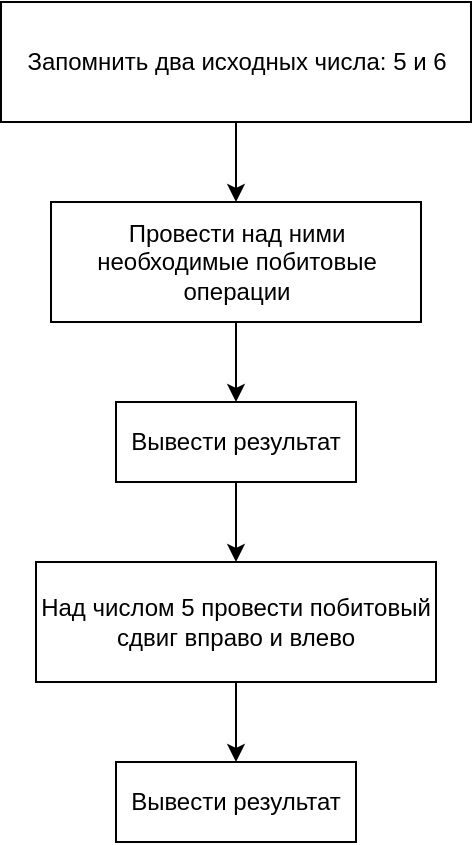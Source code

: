 <mxfile version="14.2.7" type="device" pages="8"><diagram id="PoC28GUwg2Sl14obubBU" name="task_1"><mxGraphModel dx="1422" dy="762" grid="1" gridSize="10" guides="1" tooltips="1" connect="1" arrows="1" fold="1" page="1" pageScale="1" pageWidth="827" pageHeight="1169" math="0" shadow="0"><root><mxCell id="0"/><mxCell id="1" parent="0"/><mxCell id="XIW_bJnSuPAE_2o1IL2U-3" value="" style="edgeStyle=orthogonalEdgeStyle;rounded=0;orthogonalLoop=1;jettySize=auto;html=1;" edge="1" parent="1" source="XIW_bJnSuPAE_2o1IL2U-1" target="XIW_bJnSuPAE_2o1IL2U-2"><mxGeometry relative="1" as="geometry"/></mxCell><mxCell id="XIW_bJnSuPAE_2o1IL2U-1" value="Запомнить два исходных числа: 5 и 6" style="rounded=0;whiteSpace=wrap;html=1;" vertex="1" parent="1"><mxGeometry x="292.5" y="40" width="235" height="60" as="geometry"/></mxCell><mxCell id="XIW_bJnSuPAE_2o1IL2U-5" value="" style="edgeStyle=orthogonalEdgeStyle;rounded=0;orthogonalLoop=1;jettySize=auto;html=1;" edge="1" parent="1" source="XIW_bJnSuPAE_2o1IL2U-2" target="XIW_bJnSuPAE_2o1IL2U-4"><mxGeometry relative="1" as="geometry"/></mxCell><mxCell id="XIW_bJnSuPAE_2o1IL2U-2" value="Провести над ними необходимые побитовые операции" style="whiteSpace=wrap;html=1;rounded=0;" vertex="1" parent="1"><mxGeometry x="317.5" y="140" width="185" height="60" as="geometry"/></mxCell><mxCell id="oa5NRYBZfvCSkzkh5c4K-2" value="" style="edgeStyle=orthogonalEdgeStyle;rounded=0;orthogonalLoop=1;jettySize=auto;html=1;" edge="1" parent="1" source="XIW_bJnSuPAE_2o1IL2U-4" target="oa5NRYBZfvCSkzkh5c4K-1"><mxGeometry relative="1" as="geometry"/></mxCell><mxCell id="XIW_bJnSuPAE_2o1IL2U-4" value="Вывести результат" style="whiteSpace=wrap;html=1;rounded=0;" vertex="1" parent="1"><mxGeometry x="350" y="240" width="120" height="40" as="geometry"/></mxCell><mxCell id="oa5NRYBZfvCSkzkh5c4K-4" value="" style="edgeStyle=orthogonalEdgeStyle;rounded=0;orthogonalLoop=1;jettySize=auto;html=1;" edge="1" parent="1" source="oa5NRYBZfvCSkzkh5c4K-1" target="oa5NRYBZfvCSkzkh5c4K-3"><mxGeometry relative="1" as="geometry"/></mxCell><mxCell id="oa5NRYBZfvCSkzkh5c4K-1" value="Над числом 5 провести побитовый сдвиг вправо и влево" style="whiteSpace=wrap;html=1;rounded=0;" vertex="1" parent="1"><mxGeometry x="310" y="320" width="200" height="60" as="geometry"/></mxCell><mxCell id="oa5NRYBZfvCSkzkh5c4K-3" value="Вывести результат" style="whiteSpace=wrap;html=1;rounded=0;" vertex="1" parent="1"><mxGeometry x="350" y="420" width="120" height="40" as="geometry"/></mxCell></root></mxGraphModel></diagram><diagram id="iNuZsjqnXJ7RqhNdJivw" name="task_2"><mxGraphModel dx="1422" dy="762" grid="1" gridSize="10" guides="1" tooltips="1" connect="1" arrows="1" fold="1" page="1" pageScale="1" pageWidth="827" pageHeight="1169" math="0" shadow="0"><root><mxCell id="oXKqmaEgZgXX7rJdraam-0"/><mxCell id="oXKqmaEgZgXX7rJdraam-1" parent="oXKqmaEgZgXX7rJdraam-0"/><mxCell id="kiAkX5gASsikiryjzcjE-3" value="" style="edgeStyle=orthogonalEdgeStyle;rounded=0;orthogonalLoop=1;jettySize=auto;html=1;exitX=0.5;exitY=1;exitDx=0;exitDy=0;" edge="1" parent="oXKqmaEgZgXX7rJdraam-1" source="kiAkX5gASsikiryjzcjE-6" target="kiAkX5gASsikiryjzcjE-2"><mxGeometry relative="1" as="geometry"><mxPoint x="414" y="220" as="sourcePoint"/></mxGeometry></mxCell><mxCell id="kiAkX5gASsikiryjzcjE-7" value="" style="edgeStyle=orthogonalEdgeStyle;rounded=0;orthogonalLoop=1;jettySize=auto;html=1;" edge="1" parent="oXKqmaEgZgXX7rJdraam-1" source="kiAkX5gASsikiryjzcjE-1" target="kiAkX5gASsikiryjzcjE-6"><mxGeometry relative="1" as="geometry"/></mxCell><mxCell id="kiAkX5gASsikiryjzcjE-1" value="Ввод первой координаты:&lt;br&gt;(x1, y1)" style="rounded=0;whiteSpace=wrap;html=1;" vertex="1" parent="oXKqmaEgZgXX7rJdraam-1"><mxGeometry x="328" y="40" width="172" height="60" as="geometry"/></mxCell><mxCell id="kiAkX5gASsikiryjzcjE-9" value="" style="edgeStyle=orthogonalEdgeStyle;rounded=0;orthogonalLoop=1;jettySize=auto;html=1;" edge="1" parent="oXKqmaEgZgXX7rJdraam-1" source="kiAkX5gASsikiryjzcjE-2" target="kiAkX5gASsikiryjzcjE-8"><mxGeometry relative="1" as="geometry"/></mxCell><mxCell id="kiAkX5gASsikiryjzcjE-11" value="" style="edgeStyle=orthogonalEdgeStyle;rounded=0;orthogonalLoop=1;jettySize=auto;html=1;" edge="1" parent="oXKqmaEgZgXX7rJdraam-1" source="kiAkX5gASsikiryjzcjE-2" target="kiAkX5gASsikiryjzcjE-10"><mxGeometry relative="1" as="geometry"/></mxCell><mxCell id="kiAkX5gASsikiryjzcjE-2" value="Вычисление по введенным числам&lt;br&gt;коэффициентов функции&amp;nbsp;" style="rounded=0;whiteSpace=wrap;html=1;" vertex="1" parent="oXKqmaEgZgXX7rJdraam-1"><mxGeometry x="288" y="240" width="252" height="60" as="geometry"/></mxCell><mxCell id="kiAkX5gASsikiryjzcjE-6" value="Ввод второй координаты:&lt;br&gt;(x2, y2)" style="rounded=0;whiteSpace=wrap;html=1;" vertex="1" parent="oXKqmaEgZgXX7rJdraam-1"><mxGeometry x="328" y="140" width="172" height="60" as="geometry"/></mxCell><mxCell id="kiAkX5gASsikiryjzcjE-8" value="Вывод результата" style="whiteSpace=wrap;html=1;rounded=0;" vertex="1" parent="oXKqmaEgZgXX7rJdraam-1"><mxGeometry x="328" y="340" width="172" height="60" as="geometry"/></mxCell><mxCell id="kiAkX5gASsikiryjzcjE-10" value="k = (y1 - y2) / (x2 - x1)&lt;br&gt;b = (x1*y2 - x2*y1) / (x2 - x1)" style="ellipse;whiteSpace=wrap;html=1;rounded=0;" vertex="1" parent="oXKqmaEgZgXX7rJdraam-1"><mxGeometry x="570" y="230" width="190" height="80" as="geometry"/></mxCell></root></mxGraphModel></diagram><diagram id="iFZOO0S8cuuLXy6vuo-J" name="task_3"><mxGraphModel dx="1422" dy="762" grid="1" gridSize="10" guides="1" tooltips="1" connect="1" arrows="1" fold="1" page="1" pageScale="1" pageWidth="827" pageHeight="1169" math="0" shadow="0"><root><mxCell id="r0S2tXDtCg_RpR3ia8CW-0"/><mxCell id="r0S2tXDtCg_RpR3ia8CW-1" parent="r0S2tXDtCg_RpR3ia8CW-0"/><mxCell id="XVDCI0LRtMJc8ryTRS0m-2" value="" style="edgeStyle=orthogonalEdgeStyle;rounded=0;orthogonalLoop=1;jettySize=auto;html=1;" edge="1" parent="r0S2tXDtCg_RpR3ia8CW-1" source="XVDCI0LRtMJc8ryTRS0m-0" target="XVDCI0LRtMJc8ryTRS0m-1"><mxGeometry relative="1" as="geometry"/></mxCell><mxCell id="XVDCI0LRtMJc8ryTRS0m-0" value="Ввод границ диапазона необходимого типа" style="rounded=0;whiteSpace=wrap;html=1;" vertex="1" parent="r0S2tXDtCg_RpR3ia8CW-1"><mxGeometry x="80" y="80" width="292" height="60" as="geometry"/></mxCell><mxCell id="VQ_1FNuRsipHUqOpVSU2-1" value="" style="edgeStyle=orthogonalEdgeStyle;rounded=0;orthogonalLoop=1;jettySize=auto;html=1;" edge="1" parent="r0S2tXDtCg_RpR3ia8CW-1" source="XVDCI0LRtMJc8ryTRS0m-1" target="VQ_1FNuRsipHUqOpVSU2-0"><mxGeometry relative="1" as="geometry"/></mxCell><mxCell id="VQ_1FNuRsipHUqOpVSU2-3" value="" style="edgeStyle=orthogonalEdgeStyle;rounded=0;orthogonalLoop=1;jettySize=auto;html=1;" edge="1" parent="r0S2tXDtCg_RpR3ia8CW-1" source="XVDCI0LRtMJc8ryTRS0m-1" target="VQ_1FNuRsipHUqOpVSU2-2"><mxGeometry relative="1" as="geometry"/></mxCell><mxCell id="XVDCI0LRtMJc8ryTRS0m-1" value="Введены буквы" style="whiteSpace=wrap;html=1;rounded=0;" vertex="1" parent="r0S2tXDtCg_RpR3ia8CW-1"><mxGeometry x="132" y="190" width="188" height="60" as="geometry"/></mxCell><mxCell id="XVDCI0LRtMJc8ryTRS0m-10" value="" style="edgeStyle=orthogonalEdgeStyle;rounded=0;orthogonalLoop=1;jettySize=auto;html=1;exitX=0.5;exitY=1;exitDx=0;exitDy=0;" edge="1" parent="r0S2tXDtCg_RpR3ia8CW-1" source="VQ_1FNuRsipHUqOpVSU2-6" target="XVDCI0LRtMJc8ryTRS0m-9"><mxGeometry relative="1" as="geometry"><mxPoint x="354" y="750" as="sourcePoint"/></mxGeometry></mxCell><mxCell id="XVDCI0LRtMJc8ryTRS0m-9" value="Вывод результата" style="whiteSpace=wrap;html=1;rounded=0;" vertex="1" parent="r0S2tXDtCg_RpR3ia8CW-1"><mxGeometry x="467" y="460" width="120" height="60" as="geometry"/></mxCell><mxCell id="VQ_1FNuRsipHUqOpVSU2-5" value="" style="edgeStyle=orthogonalEdgeStyle;rounded=0;orthogonalLoop=1;jettySize=auto;html=1;" edge="1" parent="r0S2tXDtCg_RpR3ia8CW-1" source="VQ_1FNuRsipHUqOpVSU2-0" target="VQ_1FNuRsipHUqOpVSU2-4"><mxGeometry relative="1" as="geometry"/></mxCell><mxCell id="VQ_1FNuRsipHUqOpVSU2-7" value="" style="edgeStyle=orthogonalEdgeStyle;rounded=0;orthogonalLoop=1;jettySize=auto;html=1;" edge="1" parent="r0S2tXDtCg_RpR3ia8CW-1" source="VQ_1FNuRsipHUqOpVSU2-0" target="VQ_1FNuRsipHUqOpVSU2-6"><mxGeometry relative="1" as="geometry"/></mxCell><mxCell id="VQ_1FNuRsipHUqOpVSU2-0" value="Введены целые числа" style="whiteSpace=wrap;html=1;rounded=0;" vertex="1" parent="r0S2tXDtCg_RpR3ia8CW-1"><mxGeometry x="132" y="300" width="188" height="60" as="geometry"/></mxCell><mxCell id="VQ_1FNuRsipHUqOpVSU2-8" style="edgeStyle=orthogonalEdgeStyle;rounded=0;orthogonalLoop=1;jettySize=auto;html=1;exitX=1;exitY=0.5;exitDx=0;exitDy=0;entryX=1;entryY=0.5;entryDx=0;entryDy=0;" edge="1" parent="r0S2tXDtCg_RpR3ia8CW-1" source="VQ_1FNuRsipHUqOpVSU2-2" target="XVDCI0LRtMJc8ryTRS0m-9"><mxGeometry relative="1" as="geometry"/></mxCell><mxCell id="VQ_1FNuRsipHUqOpVSU2-2" value="Генерирование буквы" style="ellipse;whiteSpace=wrap;html=1;rounded=0;" vertex="1" parent="r0S2tXDtCg_RpR3ia8CW-1"><mxGeometry x="434" y="190" width="186" height="60" as="geometry"/></mxCell><mxCell id="VQ_1FNuRsipHUqOpVSU2-9" style="edgeStyle=orthogonalEdgeStyle;rounded=0;orthogonalLoop=1;jettySize=auto;html=1;exitX=0.5;exitY=1;exitDx=0;exitDy=0;" edge="1" parent="r0S2tXDtCg_RpR3ia8CW-1" source="VQ_1FNuRsipHUqOpVSU2-4" target="XVDCI0LRtMJc8ryTRS0m-9"><mxGeometry relative="1" as="geometry"/></mxCell><mxCell id="VQ_1FNuRsipHUqOpVSU2-4" value="Генерирование целого числа" style="ellipse;whiteSpace=wrap;html=1;rounded=0;" vertex="1" parent="r0S2tXDtCg_RpR3ia8CW-1"><mxGeometry x="434" y="300" width="186" height="60" as="geometry"/></mxCell><mxCell id="VQ_1FNuRsipHUqOpVSU2-6" value="Генерирование вещественного числа" style="ellipse;whiteSpace=wrap;html=1;rounded=0;" vertex="1" parent="r0S2tXDtCg_RpR3ia8CW-1"><mxGeometry x="106.5" y="410" width="239" height="60" as="geometry"/></mxCell></root></mxGraphModel></diagram><diagram id="sE_x7y3QsMyMVjo5iafs" name="task_4"><mxGraphModel dx="1422" dy="762" grid="1" gridSize="10" guides="1" tooltips="1" connect="1" arrows="1" fold="1" page="1" pageScale="1" pageWidth="827" pageHeight="1169" math="0" shadow="0"><root><mxCell id="LEATEbLtMmH4AG_-iBJM-0"/><mxCell id="LEATEbLtMmH4AG_-iBJM-1" parent="LEATEbLtMmH4AG_-iBJM-0"/><mxCell id="8PRyKpXdh0Wc0a5xa7XK-2" value="" style="edgeStyle=orthogonalEdgeStyle;rounded=0;orthogonalLoop=1;jettySize=auto;html=1;" edge="1" parent="LEATEbLtMmH4AG_-iBJM-1" source="8PRyKpXdh0Wc0a5xa7XK-0" target="8PRyKpXdh0Wc0a5xa7XK-1"><mxGeometry relative="1" as="geometry"/></mxCell><mxCell id="8PRyKpXdh0Wc0a5xa7XK-0" value="Ввод двух букв алфавита" style="rounded=0;whiteSpace=wrap;html=1;" vertex="1" parent="LEATEbLtMmH4AG_-iBJM-1"><mxGeometry x="308" y="80" width="212" height="60" as="geometry"/></mxCell><mxCell id="8PRyKpXdh0Wc0a5xa7XK-4" value="" style="edgeStyle=orthogonalEdgeStyle;rounded=0;orthogonalLoop=1;jettySize=auto;html=1;" edge="1" parent="LEATEbLtMmH4AG_-iBJM-1" source="8PRyKpXdh0Wc0a5xa7XK-1" target="8PRyKpXdh0Wc0a5xa7XK-3"><mxGeometry relative="1" as="geometry"/></mxCell><mxCell id="8PRyKpXdh0Wc0a5xa7XK-1" value="Нахождение позиций введенных букв" style="whiteSpace=wrap;html=1;rounded=0;" vertex="1" parent="LEATEbLtMmH4AG_-iBJM-1"><mxGeometry x="278" y="220" width="272" height="60" as="geometry"/></mxCell><mxCell id="8PRyKpXdh0Wc0a5xa7XK-6" value="" style="edgeStyle=orthogonalEdgeStyle;rounded=0;orthogonalLoop=1;jettySize=auto;html=1;" edge="1" parent="LEATEbLtMmH4AG_-iBJM-1" source="8PRyKpXdh0Wc0a5xa7XK-3" target="8PRyKpXdh0Wc0a5xa7XK-5"><mxGeometry relative="1" as="geometry"/></mxCell><mxCell id="8PRyKpXdh0Wc0a5xa7XK-3" value="Вычисление расстояния между буквами" style="whiteSpace=wrap;html=1;rounded=0;" vertex="1" parent="LEATEbLtMmH4AG_-iBJM-1"><mxGeometry x="278" y="360" width="272" height="60" as="geometry"/></mxCell><mxCell id="8PRyKpXdh0Wc0a5xa7XK-5" value="Вывод результата" style="whiteSpace=wrap;html=1;rounded=0;" vertex="1" parent="LEATEbLtMmH4AG_-iBJM-1"><mxGeometry x="348" y="500" width="132" height="60" as="geometry"/></mxCell></root></mxGraphModel></diagram><diagram id="pWpJvsfI9wdYgjWHrhUx" name="task_5"><mxGraphModel dx="1422" dy="762" grid="1" gridSize="10" guides="1" tooltips="1" connect="1" arrows="1" fold="1" page="1" pageScale="1" pageWidth="827" pageHeight="1169" math="0" shadow="0"><root><mxCell id="dITRukCyADAVQTrHclE7-0"/><mxCell id="dITRukCyADAVQTrHclE7-1" parent="dITRukCyADAVQTrHclE7-0"/><mxCell id="AmkhUfAthOXd3iQJy4aB-2" value="" style="edgeStyle=orthogonalEdgeStyle;rounded=0;orthogonalLoop=1;jettySize=auto;html=1;" edge="1" parent="dITRukCyADAVQTrHclE7-1" source="AmkhUfAthOXd3iQJy4aB-0" target="AmkhUfAthOXd3iQJy4aB-1"><mxGeometry relative="1" as="geometry"/></mxCell><mxCell id="AmkhUfAthOXd3iQJy4aB-0" value="Ввод номера буквы" style="rounded=0;whiteSpace=wrap;html=1;" vertex="1" parent="dITRukCyADAVQTrHclE7-1"><mxGeometry x="354" y="80" width="120" height="60" as="geometry"/></mxCell><mxCell id="AmkhUfAthOXd3iQJy4aB-4" value="" style="edgeStyle=orthogonalEdgeStyle;rounded=0;orthogonalLoop=1;jettySize=auto;html=1;" edge="1" parent="dITRukCyADAVQTrHclE7-1" source="AmkhUfAthOXd3iQJy4aB-1" target="AmkhUfAthOXd3iQJy4aB-3"><mxGeometry relative="1" as="geometry"/></mxCell><mxCell id="AmkhUfAthOXd3iQJy4aB-1" value="Нахождение буквы в алфавите" style="whiteSpace=wrap;html=1;rounded=0;" vertex="1" parent="dITRukCyADAVQTrHclE7-1"><mxGeometry x="296" y="220" width="236" height="60" as="geometry"/></mxCell><mxCell id="AmkhUfAthOXd3iQJy4aB-3" value="Вывод результата" style="whiteSpace=wrap;html=1;rounded=0;" vertex="1" parent="dITRukCyADAVQTrHclE7-1"><mxGeometry x="338" y="360" width="152" height="60" as="geometry"/></mxCell></root></mxGraphModel></diagram><diagram id="UPRpNEHyd0imWiHw3PvU" name="task_6"><mxGraphModel dx="1422" dy="762" grid="1" gridSize="10" guides="1" tooltips="1" connect="1" arrows="1" fold="1" page="1" pageScale="1" pageWidth="827" pageHeight="1169" math="0" shadow="0"><root><mxCell id="H2qifwbvHYeOhY4zaEok-0"/><mxCell id="H2qifwbvHYeOhY4zaEok-1" parent="H2qifwbvHYeOhY4zaEok-0"/><mxCell id="TgBZFtLnrqcBG4ovxhf8-2" value="" style="edgeStyle=orthogonalEdgeStyle;rounded=0;orthogonalLoop=1;jettySize=auto;html=1;" edge="1" parent="H2qifwbvHYeOhY4zaEok-1" source="TgBZFtLnrqcBG4ovxhf8-0" target="TgBZFtLnrqcBG4ovxhf8-1"><mxGeometry relative="1" as="geometry"/></mxCell><mxCell id="TgBZFtLnrqcBG4ovxhf8-0" value="Ввод целых чисел - длин сторон треугольника" style="rounded=0;whiteSpace=wrap;html=1;" vertex="1" parent="H2qifwbvHYeOhY4zaEok-1"><mxGeometry x="220" y="60" width="380" height="60" as="geometry"/></mxCell><mxCell id="TgBZFtLnrqcBG4ovxhf8-5" value="" style="edgeStyle=orthogonalEdgeStyle;rounded=0;orthogonalLoop=1;jettySize=auto;html=1;" edge="1" parent="H2qifwbvHYeOhY4zaEok-1" source="TgBZFtLnrqcBG4ovxhf8-1" target="TgBZFtLnrqcBG4ovxhf8-4"><mxGeometry relative="1" as="geometry"/></mxCell><mxCell id="TgBZFtLnrqcBG4ovxhf8-1" value="Сравнение сумм двух сторон с оставшейся стороной&lt;br&gt;(для каждой из сторон)" style="whiteSpace=wrap;html=1;rounded=0;" vertex="1" parent="H2qifwbvHYeOhY4zaEok-1"><mxGeometry x="230" y="200" width="360" height="60" as="geometry"/></mxCell><mxCell id="TgBZFtLnrqcBG4ovxhf8-14" value="" style="edgeStyle=orthogonalEdgeStyle;rounded=0;orthogonalLoop=1;jettySize=auto;html=1;" edge="1" parent="H2qifwbvHYeOhY4zaEok-1" source="TgBZFtLnrqcBG4ovxhf8-4" target="TgBZFtLnrqcBG4ovxhf8-13"><mxGeometry relative="1" as="geometry"/></mxCell><mxCell id="TgBZFtLnrqcBG4ovxhf8-4" value="Если все суммы &amp;gt; длины соотв. оставшейся стороны,&lt;br&gt;то такой треугольник существует" style="whiteSpace=wrap;html=1;rounded=0;" vertex="1" parent="H2qifwbvHYeOhY4zaEok-1"><mxGeometry x="250" y="340" width="320" height="60" as="geometry"/></mxCell><mxCell id="TgBZFtLnrqcBG4ovxhf8-17" value="" style="edgeStyle=orthogonalEdgeStyle;rounded=0;orthogonalLoop=1;jettySize=auto;html=1;" edge="1" parent="H2qifwbvHYeOhY4zaEok-1" source="TgBZFtLnrqcBG4ovxhf8-20" target="TgBZFtLnrqcBG4ovxhf8-16"><mxGeometry relative="1" as="geometry"/></mxCell><mxCell id="TgBZFtLnrqcBG4ovxhf8-19" value="" style="edgeStyle=orthogonalEdgeStyle;rounded=0;orthogonalLoop=1;jettySize=auto;html=1;" edge="1" parent="H2qifwbvHYeOhY4zaEok-1" source="TgBZFtLnrqcBG4ovxhf8-22" target="TgBZFtLnrqcBG4ovxhf8-18"><mxGeometry relative="1" as="geometry"/></mxCell><mxCell id="TgBZFtLnrqcBG4ovxhf8-13" value="Сравнить все стороны" style="ellipse;whiteSpace=wrap;html=1;rounded=0;" vertex="1" parent="H2qifwbvHYeOhY4zaEok-1"><mxGeometry x="350" y="440" width="120" height="80" as="geometry"/></mxCell><mxCell id="TgBZFtLnrqcBG4ovxhf8-16" value="Треугольник равносторонний" style="whiteSpace=wrap;html=1;rounded=0;" vertex="1" parent="H2qifwbvHYeOhY4zaEok-1"><mxGeometry x="130" y="525" width="120" height="60" as="geometry"/></mxCell><mxCell id="TgBZFtLnrqcBG4ovxhf8-25" value="" style="edgeStyle=orthogonalEdgeStyle;rounded=0;orthogonalLoop=1;jettySize=auto;html=1;" edge="1" parent="H2qifwbvHYeOhY4zaEok-1" source="TgBZFtLnrqcBG4ovxhf8-28" target="TgBZFtLnrqcBG4ovxhf8-24"><mxGeometry relative="1" as="geometry"/></mxCell><mxCell id="TgBZFtLnrqcBG4ovxhf8-27" value="" style="edgeStyle=orthogonalEdgeStyle;rounded=0;orthogonalLoop=1;jettySize=auto;html=1;" edge="1" parent="H2qifwbvHYeOhY4zaEok-1" source="TgBZFtLnrqcBG4ovxhf8-30" target="TgBZFtLnrqcBG4ovxhf8-26"><mxGeometry relative="1" as="geometry"/></mxCell><mxCell id="TgBZFtLnrqcBG4ovxhf8-18" value="Сравнить стороны попарно" style="ellipse;whiteSpace=wrap;html=1;rounded=0;" vertex="1" parent="H2qifwbvHYeOhY4zaEok-1"><mxGeometry x="610" y="525" width="120" height="65" as="geometry"/></mxCell><mxCell id="TgBZFtLnrqcBG4ovxhf8-20" value="Стороны равны" style="text;html=1;strokeColor=none;fillColor=none;align=center;verticalAlign=middle;whiteSpace=wrap;rounded=0;" vertex="1" parent="H2qifwbvHYeOhY4zaEok-1"><mxGeometry x="145" y="470" width="90" height="20" as="geometry"/></mxCell><mxCell id="TgBZFtLnrqcBG4ovxhf8-21" value="" style="edgeStyle=orthogonalEdgeStyle;rounded=0;orthogonalLoop=1;jettySize=auto;html=1;" edge="1" parent="H2qifwbvHYeOhY4zaEok-1" source="TgBZFtLnrqcBG4ovxhf8-13" target="TgBZFtLnrqcBG4ovxhf8-20"><mxGeometry relative="1" as="geometry"><mxPoint x="350" y="480" as="sourcePoint"/><mxPoint x="190" y="525" as="targetPoint"/></mxGeometry></mxCell><mxCell id="TgBZFtLnrqcBG4ovxhf8-22" value="Стороны не равны" style="text;html=1;strokeColor=none;fillColor=none;align=center;verticalAlign=middle;whiteSpace=wrap;rounded=0;" vertex="1" parent="H2qifwbvHYeOhY4zaEok-1"><mxGeometry x="610" y="470" width="120" height="20" as="geometry"/></mxCell><mxCell id="TgBZFtLnrqcBG4ovxhf8-23" value="" style="edgeStyle=orthogonalEdgeStyle;rounded=0;orthogonalLoop=1;jettySize=auto;html=1;" edge="1" parent="H2qifwbvHYeOhY4zaEok-1" source="TgBZFtLnrqcBG4ovxhf8-13" target="TgBZFtLnrqcBG4ovxhf8-22"><mxGeometry relative="1" as="geometry"><mxPoint x="470" y="480" as="sourcePoint"/><mxPoint x="670" y="525" as="targetPoint"/></mxGeometry></mxCell><mxCell id="TgBZFtLnrqcBG4ovxhf8-24" value="Треугольник равносторонний" style="whiteSpace=wrap;html=1;rounded=0;" vertex="1" parent="H2qifwbvHYeOhY4zaEok-1"><mxGeometry x="610" y="700" width="120" height="60" as="geometry"/></mxCell><mxCell id="TgBZFtLnrqcBG4ovxhf8-26" value="Просто треугольник" style="whiteSpace=wrap;html=1;rounded=0;" vertex="1" parent="H2qifwbvHYeOhY4zaEok-1"><mxGeometry x="354" y="630" width="120" height="60" as="geometry"/></mxCell><mxCell id="TgBZFtLnrqcBG4ovxhf8-28" value="Есть две равные стороны" style="text;html=1;strokeColor=none;fillColor=none;align=center;verticalAlign=middle;whiteSpace=wrap;rounded=0;" vertex="1" parent="H2qifwbvHYeOhY4zaEok-1"><mxGeometry x="585" y="630" width="170" height="20" as="geometry"/></mxCell><mxCell id="TgBZFtLnrqcBG4ovxhf8-29" value="" style="edgeStyle=orthogonalEdgeStyle;rounded=0;orthogonalLoop=1;jettySize=auto;html=1;" edge="1" parent="H2qifwbvHYeOhY4zaEok-1" source="TgBZFtLnrqcBG4ovxhf8-18" target="TgBZFtLnrqcBG4ovxhf8-28"><mxGeometry relative="1" as="geometry"><mxPoint x="670" y="590" as="sourcePoint"/><mxPoint x="670" y="700" as="targetPoint"/></mxGeometry></mxCell><mxCell id="TgBZFtLnrqcBG4ovxhf8-30" value="Нет двух равных сторон" style="text;html=1;strokeColor=none;fillColor=none;align=center;verticalAlign=middle;whiteSpace=wrap;rounded=0;" vertex="1" parent="H2qifwbvHYeOhY4zaEok-1"><mxGeometry x="339" y="547.5" width="150" height="20" as="geometry"/></mxCell><mxCell id="TgBZFtLnrqcBG4ovxhf8-31" value="" style="edgeStyle=orthogonalEdgeStyle;rounded=0;orthogonalLoop=1;jettySize=auto;html=1;" edge="1" parent="H2qifwbvHYeOhY4zaEok-1" source="TgBZFtLnrqcBG4ovxhf8-18" target="TgBZFtLnrqcBG4ovxhf8-30"><mxGeometry relative="1" as="geometry"><mxPoint x="610" y="557.5" as="sourcePoint"/><mxPoint x="414" y="630" as="targetPoint"/></mxGeometry></mxCell></root></mxGraphModel></diagram><diagram id="g4m_ahUV0k1XLwJ_pije" name="task_7"><mxGraphModel dx="1422" dy="762" grid="1" gridSize="10" guides="1" tooltips="1" connect="1" arrows="1" fold="1" page="1" pageScale="1" pageWidth="827" pageHeight="1169" math="0" shadow="0"><root><mxCell id="FXOXp05c9NPYkHW_Aas5-0"/><mxCell id="FXOXp05c9NPYkHW_Aas5-1" parent="FXOXp05c9NPYkHW_Aas5-0"/><mxCell id="ezaJfSIzx5YIyK1PuWn9-2" value="" style="edgeStyle=orthogonalEdgeStyle;rounded=0;orthogonalLoop=1;jettySize=auto;html=1;" edge="1" parent="FXOXp05c9NPYkHW_Aas5-1" source="ezaJfSIzx5YIyK1PuWn9-0" target="ezaJfSIzx5YIyK1PuWn9-1"><mxGeometry relative="1" as="geometry"/></mxCell><mxCell id="ezaJfSIzx5YIyK1PuWn9-0" value="Ввод целого числа" style="rounded=0;whiteSpace=wrap;html=1;" vertex="1" parent="FXOXp05c9NPYkHW_Aas5-1"><mxGeometry x="328" y="160" width="172" height="60" as="geometry"/></mxCell><mxCell id="ezaJfSIzx5YIyK1PuWn9-4" value="" style="edgeStyle=orthogonalEdgeStyle;rounded=0;orthogonalLoop=1;jettySize=auto;html=1;" edge="1" parent="FXOXp05c9NPYkHW_Aas5-1" source="ezaJfSIzx5YIyK1PuWn9-5" target="ezaJfSIzx5YIyK1PuWn9-3"><mxGeometry relative="1" as="geometry"/></mxCell><mxCell id="ezaJfSIzx5YIyK1PuWn9-8" value="" style="edgeStyle=orthogonalEdgeStyle;rounded=0;orthogonalLoop=1;jettySize=auto;html=1;" edge="1" parent="FXOXp05c9NPYkHW_Aas5-1" source="ezaJfSIzx5YIyK1PuWn9-9" target="ezaJfSIzx5YIyK1PuWn9-7"><mxGeometry relative="1" as="geometry"/></mxCell><mxCell id="ezaJfSIzx5YIyK1PuWn9-1" value="Остаточное деление на 4" style="whiteSpace=wrap;html=1;rounded=0;" vertex="1" parent="FXOXp05c9NPYkHW_Aas5-1"><mxGeometry x="328" y="300" width="172" height="60" as="geometry"/></mxCell><mxCell id="ezaJfSIzx5YIyK1PuWn9-3" value="Год не високосный" style="whiteSpace=wrap;html=1;rounded=0;" vertex="1" parent="FXOXp05c9NPYkHW_Aas5-1"><mxGeometry x="140" y="390" width="120" height="60" as="geometry"/></mxCell><mxCell id="ezaJfSIzx5YIyK1PuWn9-5" value="Остаток != 0" style="text;html=1;strokeColor=none;fillColor=none;align=center;verticalAlign=middle;whiteSpace=wrap;rounded=0;" vertex="1" parent="FXOXp05c9NPYkHW_Aas5-1"><mxGeometry x="180" y="320" width="40" height="20" as="geometry"/></mxCell><mxCell id="ezaJfSIzx5YIyK1PuWn9-6" value="" style="edgeStyle=orthogonalEdgeStyle;rounded=0;orthogonalLoop=1;jettySize=auto;html=1;" edge="1" parent="FXOXp05c9NPYkHW_Aas5-1" source="ezaJfSIzx5YIyK1PuWn9-1" target="ezaJfSIzx5YIyK1PuWn9-5"><mxGeometry relative="1" as="geometry"><mxPoint x="354" y="330" as="sourcePoint"/><mxPoint x="200" y="470" as="targetPoint"/></mxGeometry></mxCell><mxCell id="nCagpU3jWt3-dwtpCX0C-3" value="" style="edgeStyle=orthogonalEdgeStyle;rounded=0;orthogonalLoop=1;jettySize=auto;html=1;" edge="1" parent="FXOXp05c9NPYkHW_Aas5-1" source="nCagpU3jWt3-dwtpCX0C-9" target="nCagpU3jWt3-dwtpCX0C-2"><mxGeometry relative="1" as="geometry"/></mxCell><mxCell id="nCagpU3jWt3-dwtpCX0C-5" value="" style="edgeStyle=orthogonalEdgeStyle;rounded=0;orthogonalLoop=1;jettySize=auto;html=1;" edge="1" parent="FXOXp05c9NPYkHW_Aas5-1" source="nCagpU3jWt3-dwtpCX0C-7" target="nCagpU3jWt3-dwtpCX0C-4"><mxGeometry relative="1" as="geometry"/></mxCell><mxCell id="ezaJfSIzx5YIyK1PuWn9-7" value="Остаточное деление на 100" style="whiteSpace=wrap;html=1;rounded=0;" vertex="1" parent="FXOXp05c9NPYkHW_Aas5-1"><mxGeometry x="500" y="390" width="200" height="60" as="geometry"/></mxCell><mxCell id="ezaJfSIzx5YIyK1PuWn9-9" value="Остаток = 0" style="text;html=1;strokeColor=none;fillColor=none;align=center;verticalAlign=middle;whiteSpace=wrap;rounded=0;" vertex="1" parent="FXOXp05c9NPYkHW_Aas5-1"><mxGeometry x="580" y="320" width="40" height="20" as="geometry"/></mxCell><mxCell id="ezaJfSIzx5YIyK1PuWn9-10" value="" style="edgeStyle=orthogonalEdgeStyle;rounded=0;orthogonalLoop=1;jettySize=auto;html=1;" edge="1" parent="FXOXp05c9NPYkHW_Aas5-1" source="ezaJfSIzx5YIyK1PuWn9-1" target="ezaJfSIzx5YIyK1PuWn9-9"><mxGeometry relative="1" as="geometry"><mxPoint x="474" y="330" as="sourcePoint"/><mxPoint x="600" y="390" as="targetPoint"/></mxGeometry></mxCell><mxCell id="nCagpU3jWt3-dwtpCX0C-11" style="edgeStyle=orthogonalEdgeStyle;rounded=0;orthogonalLoop=1;jettySize=auto;html=1;exitX=0.5;exitY=1;exitDx=0;exitDy=0;entryX=0;entryY=0.5;entryDx=0;entryDy=0;" edge="1" parent="FXOXp05c9NPYkHW_Aas5-1" source="nCagpU3jWt3-dwtpCX0C-12" target="nCagpU3jWt3-dwtpCX0C-4"><mxGeometry relative="1" as="geometry"/></mxCell><mxCell id="nCagpU3jWt3-dwtpCX0C-14" style="edgeStyle=orthogonalEdgeStyle;rounded=0;orthogonalLoop=1;jettySize=auto;html=1;exitX=0;exitY=0.5;exitDx=0;exitDy=0;entryX=0.5;entryY=1;entryDx=0;entryDy=0;" edge="1" parent="FXOXp05c9NPYkHW_Aas5-1" source="nCagpU3jWt3-dwtpCX0C-15" target="ezaJfSIzx5YIyK1PuWn9-3"><mxGeometry relative="1" as="geometry"/></mxCell><mxCell id="nCagpU3jWt3-dwtpCX0C-2" value="Остаточное деление на 400" style="whiteSpace=wrap;html=1;rounded=0;" vertex="1" parent="FXOXp05c9NPYkHW_Aas5-1"><mxGeometry x="318" y="500" width="192" height="50" as="geometry"/></mxCell><mxCell id="nCagpU3jWt3-dwtpCX0C-4" value="Год високосный" style="whiteSpace=wrap;html=1;rounded=0;" vertex="1" parent="FXOXp05c9NPYkHW_Aas5-1"><mxGeometry x="540" y="600" width="120" height="60" as="geometry"/></mxCell><mxCell id="nCagpU3jWt3-dwtpCX0C-7" value="Остаток != 0" style="text;html=1;strokeColor=none;fillColor=none;align=center;verticalAlign=middle;whiteSpace=wrap;rounded=0;" vertex="1" parent="FXOXp05c9NPYkHW_Aas5-1"><mxGeometry x="580" y="510" width="40" height="20" as="geometry"/></mxCell><mxCell id="nCagpU3jWt3-dwtpCX0C-8" value="" style="edgeStyle=orthogonalEdgeStyle;rounded=0;orthogonalLoop=1;jettySize=auto;html=1;" edge="1" parent="FXOXp05c9NPYkHW_Aas5-1" source="ezaJfSIzx5YIyK1PuWn9-7" target="nCagpU3jWt3-dwtpCX0C-7"><mxGeometry relative="1" as="geometry"><mxPoint x="600" y="450" as="sourcePoint"/><mxPoint x="600" y="600" as="targetPoint"/></mxGeometry></mxCell><mxCell id="nCagpU3jWt3-dwtpCX0C-9" value="Остаток = 0" style="text;html=1;strokeColor=none;fillColor=none;align=center;verticalAlign=middle;whiteSpace=wrap;rounded=0;" vertex="1" parent="FXOXp05c9NPYkHW_Aas5-1"><mxGeometry x="394" y="410" width="40" height="20" as="geometry"/></mxCell><mxCell id="nCagpU3jWt3-dwtpCX0C-10" value="" style="edgeStyle=orthogonalEdgeStyle;rounded=0;orthogonalLoop=1;jettySize=auto;html=1;" edge="1" parent="FXOXp05c9NPYkHW_Aas5-1" source="ezaJfSIzx5YIyK1PuWn9-7" target="nCagpU3jWt3-dwtpCX0C-9"><mxGeometry relative="1" as="geometry"><mxPoint x="500" y="420" as="sourcePoint"/><mxPoint x="388" y="590" as="targetPoint"/></mxGeometry></mxCell><mxCell id="nCagpU3jWt3-dwtpCX0C-12" value="Остаток = 0" style="text;html=1;strokeColor=none;fillColor=none;align=center;verticalAlign=middle;whiteSpace=wrap;rounded=0;" vertex="1" parent="FXOXp05c9NPYkHW_Aas5-1"><mxGeometry x="440" y="590" width="40" height="20" as="geometry"/></mxCell><mxCell id="nCagpU3jWt3-dwtpCX0C-13" style="edgeStyle=orthogonalEdgeStyle;rounded=0;orthogonalLoop=1;jettySize=auto;html=1;exitX=0.5;exitY=1;exitDx=0;exitDy=0;entryX=0;entryY=0.5;entryDx=0;entryDy=0;" edge="1" parent="FXOXp05c9NPYkHW_Aas5-1" source="nCagpU3jWt3-dwtpCX0C-2" target="nCagpU3jWt3-dwtpCX0C-12"><mxGeometry relative="1" as="geometry"><mxPoint x="414" y="550" as="sourcePoint"/><mxPoint x="540" y="630" as="targetPoint"/></mxGeometry></mxCell><mxCell id="nCagpU3jWt3-dwtpCX0C-15" value="Остаток != 0" style="text;html=1;strokeColor=none;fillColor=none;align=center;verticalAlign=middle;whiteSpace=wrap;rounded=0;" vertex="1" parent="FXOXp05c9NPYkHW_Aas5-1"><mxGeometry x="220" y="480" width="40" height="20" as="geometry"/></mxCell><mxCell id="nCagpU3jWt3-dwtpCX0C-16" style="edgeStyle=orthogonalEdgeStyle;rounded=0;orthogonalLoop=1;jettySize=auto;html=1;exitX=0;exitY=0.5;exitDx=0;exitDy=0;entryX=0.5;entryY=1;entryDx=0;entryDy=0;" edge="1" parent="FXOXp05c9NPYkHW_Aas5-1" source="nCagpU3jWt3-dwtpCX0C-2" target="nCagpU3jWt3-dwtpCX0C-15"><mxGeometry relative="1" as="geometry"><mxPoint x="318" y="525" as="sourcePoint"/><mxPoint x="200" y="450" as="targetPoint"/></mxGeometry></mxCell></root></mxGraphModel></diagram><diagram id="uetFh9WQIL_hZx48ViUe" name="task_8"><mxGraphModel dx="1422" dy="762" grid="1" gridSize="10" guides="1" tooltips="1" connect="1" arrows="1" fold="1" page="1" pageScale="1" pageWidth="827" pageHeight="1169" math="0" shadow="0"><root><mxCell id="IqgSjMzjOiNAPKe7lgGN-0"/><mxCell id="IqgSjMzjOiNAPKe7lgGN-1" parent="IqgSjMzjOiNAPKe7lgGN-0"/><mxCell id="yhevH66aOiZv4e-uEFpY-3" value="" style="edgeStyle=orthogonalEdgeStyle;rounded=0;orthogonalLoop=1;jettySize=auto;html=1;" edge="1" parent="IqgSjMzjOiNAPKe7lgGN-1" source="yhevH66aOiZv4e-uEFpY-1" target="yhevH66aOiZv4e-uEFpY-2"><mxGeometry relative="1" as="geometry"/></mxCell><mxCell id="yhevH66aOiZv4e-uEFpY-1" value="Ввод трех чисел" style="rounded=0;whiteSpace=wrap;html=1;" vertex="1" parent="IqgSjMzjOiNAPKe7lgGN-1"><mxGeometry x="120" y="80" width="312" height="60" as="geometry"/></mxCell><mxCell id="XWYyOZbgZQgS-_wedfmH-1" value="" style="edgeStyle=orthogonalEdgeStyle;rounded=0;orthogonalLoop=1;jettySize=auto;html=1;" edge="1" parent="IqgSjMzjOiNAPKe7lgGN-1" source="XWYyOZbgZQgS-_wedfmH-10" target="XWYyOZbgZQgS-_wedfmH-0"><mxGeometry relative="1" as="geometry"/></mxCell><mxCell id="XWYyOZbgZQgS-_wedfmH-5" value="" style="edgeStyle=orthogonalEdgeStyle;rounded=0;orthogonalLoop=1;jettySize=auto;html=1;" edge="1" parent="IqgSjMzjOiNAPKe7lgGN-1" source="XWYyOZbgZQgS-_wedfmH-6" target="XWYyOZbgZQgS-_wedfmH-4"><mxGeometry relative="1" as="geometry"/></mxCell><mxCell id="yhevH66aOiZv4e-uEFpY-2" value="n1 между n2 и n3" style="whiteSpace=wrap;html=1;rounded=0;" vertex="1" parent="IqgSjMzjOiNAPKe7lgGN-1"><mxGeometry x="170" y="220" width="212" height="60" as="geometry"/></mxCell><mxCell id="yhevH66aOiZv4e-uEFpY-4" value="Вывод результата" style="whiteSpace=wrap;html=1;rounded=0;" vertex="1" parent="IqgSjMzjOiNAPKe7lgGN-1"><mxGeometry x="436" y="530" width="192" height="60" as="geometry"/></mxCell><mxCell id="XWYyOZbgZQgS-_wedfmH-12" value="" style="edgeStyle=orthogonalEdgeStyle;rounded=0;orthogonalLoop=1;jettySize=auto;html=1;" edge="1" parent="IqgSjMzjOiNAPKe7lgGN-1" source="XWYyOZbgZQgS-_wedfmH-0" target="XWYyOZbgZQgS-_wedfmH-8"><mxGeometry relative="1" as="geometry"/></mxCell><mxCell id="XWYyOZbgZQgS-_wedfmH-0" value="n2 между n1 и n3" style="whiteSpace=wrap;html=1;rounded=0;" vertex="1" parent="IqgSjMzjOiNAPKe7lgGN-1"><mxGeometry x="170" y="360" width="212" height="60" as="geometry"/></mxCell><mxCell id="XWYyOZbgZQgS-_wedfmH-4" value="n1 - среднее" style="ellipse;whiteSpace=wrap;html=1;rounded=0;" vertex="1" parent="IqgSjMzjOiNAPKe7lgGN-1"><mxGeometry x="508" y="210" width="120" height="80" as="geometry"/></mxCell><mxCell id="XWYyOZbgZQgS-_wedfmH-6" value="True" style="text;html=1;strokeColor=none;fillColor=none;align=center;verticalAlign=middle;whiteSpace=wrap;rounded=0;" vertex="1" parent="IqgSjMzjOiNAPKe7lgGN-1"><mxGeometry x="422" y="240" width="40" height="20" as="geometry"/></mxCell><mxCell id="XWYyOZbgZQgS-_wedfmH-7" value="" style="edgeStyle=orthogonalEdgeStyle;rounded=0;orthogonalLoop=1;jettySize=auto;html=1;" edge="1" parent="IqgSjMzjOiNAPKe7lgGN-1" source="yhevH66aOiZv4e-uEFpY-2" target="XWYyOZbgZQgS-_wedfmH-6"><mxGeometry relative="1" as="geometry"><mxPoint x="382" y="250" as="sourcePoint"/><mxPoint x="508" y="250" as="targetPoint"/></mxGeometry></mxCell><mxCell id="XWYyOZbgZQgS-_wedfmH-14" value="" style="edgeStyle=orthogonalEdgeStyle;rounded=0;orthogonalLoop=1;jettySize=auto;html=1;" edge="1" parent="IqgSjMzjOiNAPKe7lgGN-1" source="XWYyOZbgZQgS-_wedfmH-8" target="XWYyOZbgZQgS-_wedfmH-13"><mxGeometry relative="1" as="geometry"/></mxCell><mxCell id="XWYyOZbgZQgS-_wedfmH-8" value="True" style="text;html=1;strokeColor=none;fillColor=none;align=center;verticalAlign=middle;whiteSpace=wrap;rounded=0;" vertex="1" parent="IqgSjMzjOiNAPKe7lgGN-1"><mxGeometry x="422" y="380" width="40" height="20" as="geometry"/></mxCell><mxCell id="XWYyOZbgZQgS-_wedfmH-10" value="False" style="text;html=1;strokeColor=none;fillColor=none;align=center;verticalAlign=middle;whiteSpace=wrap;rounded=0;" vertex="1" parent="IqgSjMzjOiNAPKe7lgGN-1"><mxGeometry x="256" y="310" width="40" height="20" as="geometry"/></mxCell><mxCell id="XWYyOZbgZQgS-_wedfmH-11" value="" style="edgeStyle=orthogonalEdgeStyle;rounded=0;orthogonalLoop=1;jettySize=auto;html=1;" edge="1" parent="IqgSjMzjOiNAPKe7lgGN-1" source="yhevH66aOiZv4e-uEFpY-2" target="XWYyOZbgZQgS-_wedfmH-10"><mxGeometry relative="1" as="geometry"><mxPoint x="276" y="280" as="sourcePoint"/><mxPoint x="276" y="360" as="targetPoint"/></mxGeometry></mxCell><mxCell id="XWYyOZbgZQgS-_wedfmH-21" style="edgeStyle=orthogonalEdgeStyle;rounded=0;orthogonalLoop=1;jettySize=auto;html=1;exitX=1;exitY=0.5;exitDx=0;exitDy=0;" edge="1" parent="IqgSjMzjOiNAPKe7lgGN-1" source="XWYyOZbgZQgS-_wedfmH-13"><mxGeometry relative="1" as="geometry"><mxPoint x="720" y="390" as="targetPoint"/></mxGeometry></mxCell><mxCell id="XWYyOZbgZQgS-_wedfmH-13" value="n2 - среднее" style="ellipse;whiteSpace=wrap;html=1;" vertex="1" parent="IqgSjMzjOiNAPKe7lgGN-1"><mxGeometry x="502" y="350" width="120" height="80" as="geometry"/></mxCell><mxCell id="XWYyOZbgZQgS-_wedfmH-18" value="" style="edgeStyle=orthogonalEdgeStyle;rounded=0;orthogonalLoop=1;jettySize=auto;html=1;" edge="1" parent="IqgSjMzjOiNAPKe7lgGN-1" source="XWYyOZbgZQgS-_wedfmH-15" target="XWYyOZbgZQgS-_wedfmH-17"><mxGeometry relative="1" as="geometry"/></mxCell><mxCell id="XWYyOZbgZQgS-_wedfmH-15" value="False" style="text;html=1;strokeColor=none;fillColor=none;align=center;verticalAlign=middle;whiteSpace=wrap;rounded=0;" vertex="1" parent="IqgSjMzjOiNAPKe7lgGN-1"><mxGeometry x="256" y="450" width="40" height="20" as="geometry"/></mxCell><mxCell id="XWYyOZbgZQgS-_wedfmH-16" value="" style="edgeStyle=orthogonalEdgeStyle;rounded=0;orthogonalLoop=1;jettySize=auto;html=1;" edge="1" parent="IqgSjMzjOiNAPKe7lgGN-1" source="XWYyOZbgZQgS-_wedfmH-0" target="XWYyOZbgZQgS-_wedfmH-15"><mxGeometry relative="1" as="geometry"><mxPoint x="276" y="420" as="sourcePoint"/><mxPoint x="276" y="500" as="targetPoint"/></mxGeometry></mxCell><mxCell id="XWYyOZbgZQgS-_wedfmH-19" value="" style="edgeStyle=orthogonalEdgeStyle;rounded=0;orthogonalLoop=1;jettySize=auto;html=1;" edge="1" parent="IqgSjMzjOiNAPKe7lgGN-1" source="XWYyOZbgZQgS-_wedfmH-17" target="yhevH66aOiZv4e-uEFpY-4"><mxGeometry relative="1" as="geometry"/></mxCell><mxCell id="XWYyOZbgZQgS-_wedfmH-17" value="n3 - среднее" style="ellipse;whiteSpace=wrap;html=1;" vertex="1" parent="IqgSjMzjOiNAPKe7lgGN-1"><mxGeometry x="216" y="520" width="120" height="80" as="geometry"/></mxCell><mxCell id="XWYyOZbgZQgS-_wedfmH-20" value="" style="endArrow=classic;html=1;exitX=1;exitY=0.5;exitDx=0;exitDy=0;entryX=1;entryY=0.5;entryDx=0;entryDy=0;" edge="1" parent="IqgSjMzjOiNAPKe7lgGN-1" source="XWYyOZbgZQgS-_wedfmH-4" target="yhevH66aOiZv4e-uEFpY-4"><mxGeometry width="50" height="50" relative="1" as="geometry"><mxPoint x="690" y="250" as="sourcePoint"/><mxPoint x="750" y="510" as="targetPoint"/><Array as="points"><mxPoint x="720" y="250"/><mxPoint x="720" y="560"/></Array></mxGeometry></mxCell></root></mxGraphModel></diagram></mxfile>